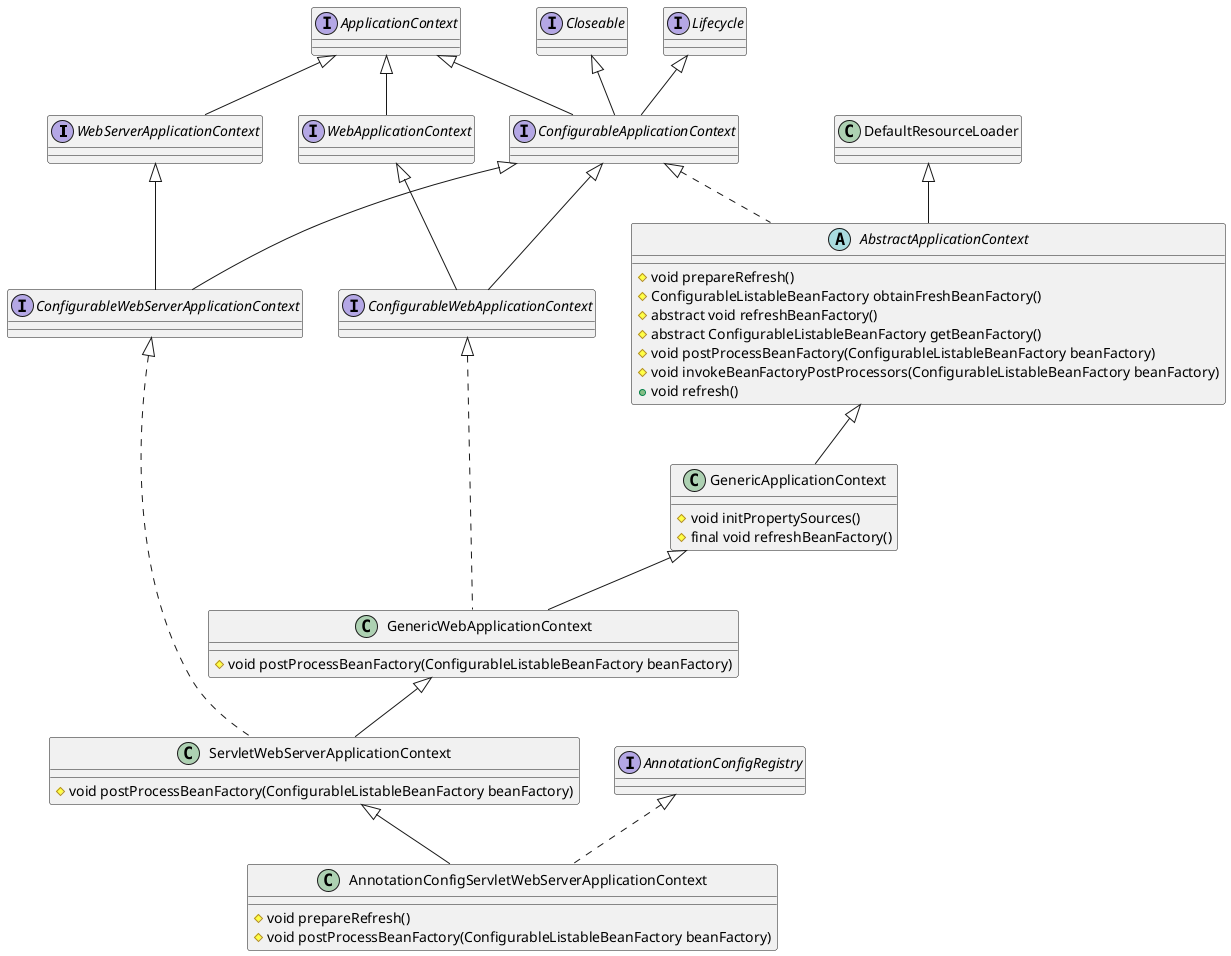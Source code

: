 @startuml AnnotationConfigServletWebServerApplicationContext继承关系图
interface WebServerApplicationContext extends ApplicationContext
interface ConfigurableApplicationContext extends ApplicationContext, Lifecycle, Closeable
interface ConfigurableWebServerApplicationContext extends ConfigurableApplicationContext, WebServerApplicationContext
interface WebApplicationContext extends ApplicationContext
interface ConfigurableWebApplicationContext extends WebApplicationContext, ConfigurableApplicationContext
abstract class AbstractApplicationContext extends DefaultResourceLoader implements ConfigurableApplicationContext {
    #void prepareRefresh()
    #ConfigurableListableBeanFactory obtainFreshBeanFactory()
    #abstract void refreshBeanFactory()
    #abstract ConfigurableListableBeanFactory getBeanFactory()
    #void postProcessBeanFactory(ConfigurableListableBeanFactory beanFactory)
    #void invokeBeanFactoryPostProcessors(ConfigurableListableBeanFactory beanFactory)
    +void refresh()
}
class GenericApplicationContext extends AbstractApplicationContext {
    #void initPropertySources()
    #final void refreshBeanFactory()
}
class GenericWebApplicationContext extends GenericApplicationContext implements ConfigurableWebApplicationContext {
    #void postProcessBeanFactory(ConfigurableListableBeanFactory beanFactory)
}

class ServletWebServerApplicationContext extends GenericWebApplicationContext implements ConfigurableWebServerApplicationContext {
    #void postProcessBeanFactory(ConfigurableListableBeanFactory beanFactory)
}

class AnnotationConfigServletWebServerApplicationContext extends ServletWebServerApplicationContext implements AnnotationConfigRegistry {
    #void prepareRefresh()
    #void postProcessBeanFactory(ConfigurableListableBeanFactory beanFactory)
}
@enduml